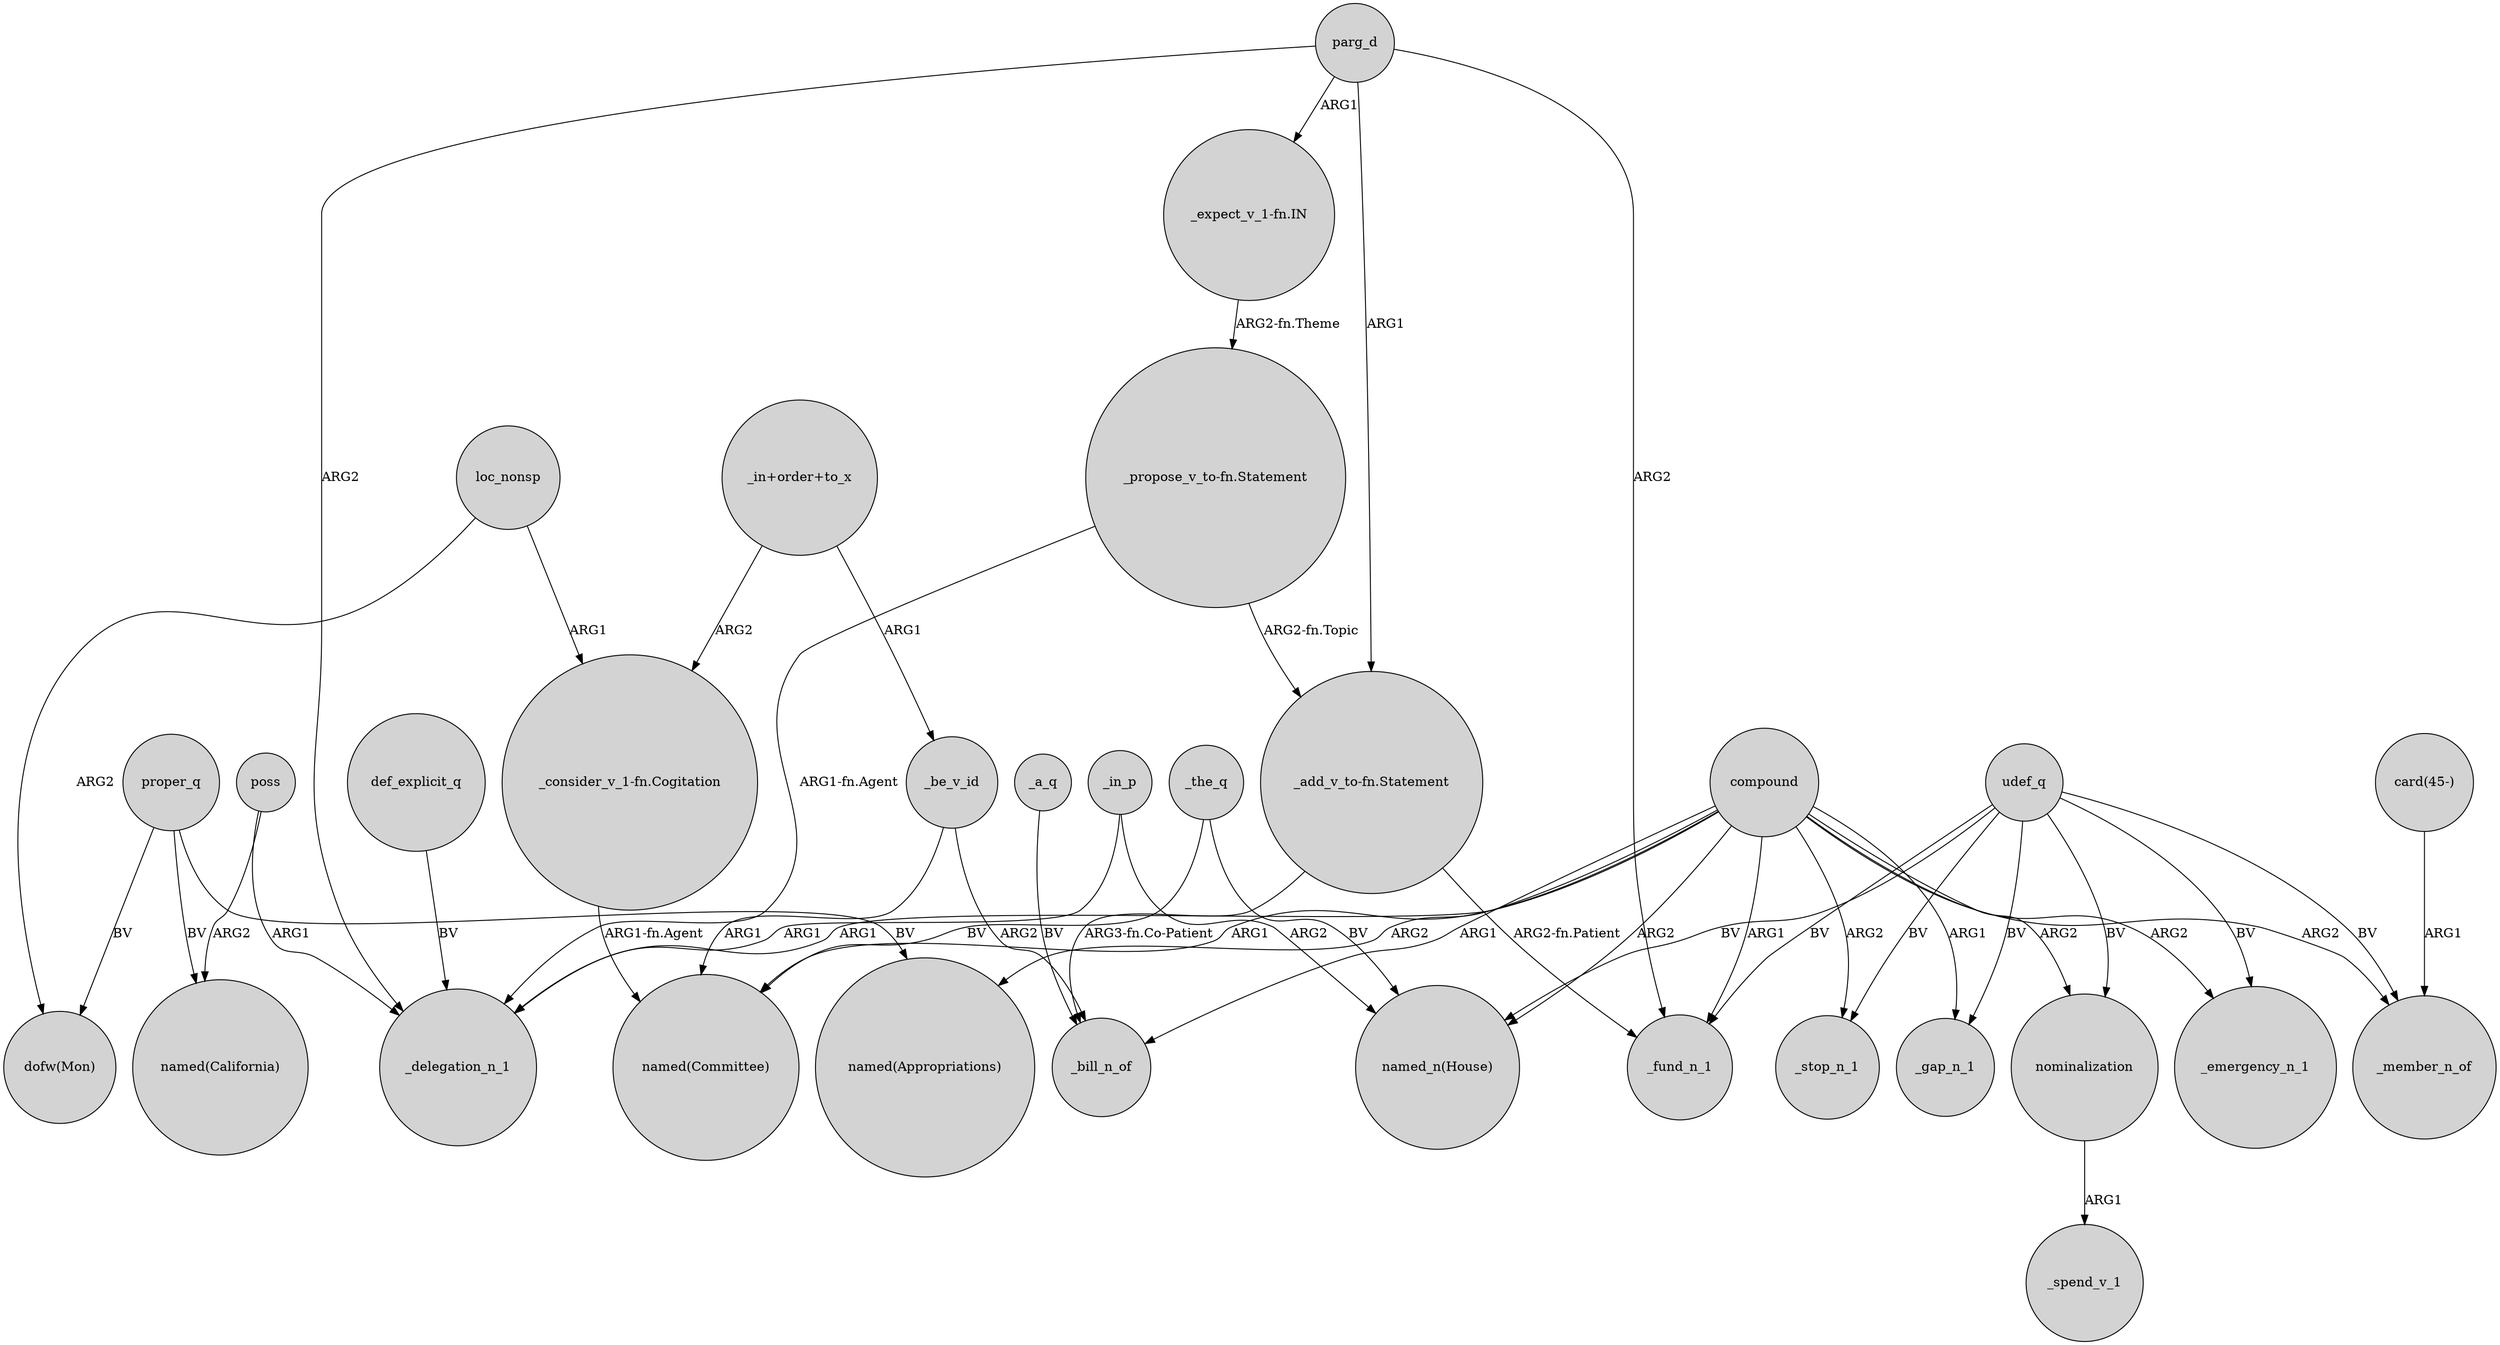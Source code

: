 digraph {
	node [shape=circle style=filled]
	udef_q -> "named_n(House)" [label=BV]
	compound -> _emergency_n_1 [label=ARG2]
	poss -> _delegation_n_1 [label=ARG1]
	_be_v_id -> "named(Committee)" [label=ARG1]
	loc_nonsp -> "_consider_v_1-fn.Cogitation" [label=ARG1]
	compound -> _bill_n_of [label=ARG1]
	nominalization -> _spend_v_1 [label=ARG1]
	_a_q -> _bill_n_of [label=BV]
	udef_q -> _gap_n_1 [label=BV]
	"_propose_v_to-fn.Statement" -> "_add_v_to-fn.Statement" [label="ARG2-fn.Topic"]
	poss -> "named(California)" [label=ARG2]
	"_add_v_to-fn.Statement" -> _fund_n_1 [label="ARG2-fn.Patient"]
	"card(45-)" -> _member_n_of [label=ARG1]
	"_in+order+to_x" -> _be_v_id [label=ARG1]
	proper_q -> "named(Appropriations)" [label=BV]
	proper_q -> "named(California)" [label=BV]
	_in_p -> _delegation_n_1 [label=ARG1]
	"_add_v_to-fn.Statement" -> _bill_n_of [label="ARG3-fn.Co-Patient"]
	parg_d -> "_add_v_to-fn.Statement" [label=ARG1]
	compound -> nominalization [label=ARG2]
	udef_q -> _stop_n_1 [label=BV]
	parg_d -> _fund_n_1 [label=ARG2]
	compound -> _member_n_of [label=ARG2]
	_the_q -> "named_n(House)" [label=BV]
	"_in+order+to_x" -> "_consider_v_1-fn.Cogitation" [label=ARG2]
	def_explicit_q -> _delegation_n_1 [label=BV]
	"_consider_v_1-fn.Cogitation" -> "named(Committee)" [label="ARG1-fn.Agent"]
	compound -> _stop_n_1 [label=ARG2]
	_be_v_id -> _bill_n_of [label=ARG2]
	compound -> _delegation_n_1 [label=ARG1]
	udef_q -> _emergency_n_1 [label=BV]
	udef_q -> _member_n_of [label=BV]
	proper_q -> "dofw(Mon)" [label=BV]
	parg_d -> "_expect_v_1-fn.IN" [label=ARG1]
	udef_q -> _fund_n_1 [label=BV]
	udef_q -> nominalization [label=BV]
	parg_d -> _delegation_n_1 [label=ARG2]
	compound -> "named_n(House)" [label=ARG2]
	"_propose_v_to-fn.Statement" -> _delegation_n_1 [label="ARG1-fn.Agent"]
	compound -> "named(Committee)" [label=ARG1]
	compound -> "named(Appropriations)" [label=ARG2]
	loc_nonsp -> "dofw(Mon)" [label=ARG2]
	compound -> _gap_n_1 [label=ARG1]
	"_expect_v_1-fn.IN" -> "_propose_v_to-fn.Statement" [label="ARG2-fn.Theme"]
	_in_p -> "named_n(House)" [label=ARG2]
	_the_q -> "named(Committee)" [label=BV]
	compound -> _fund_n_1 [label=ARG1]
}
